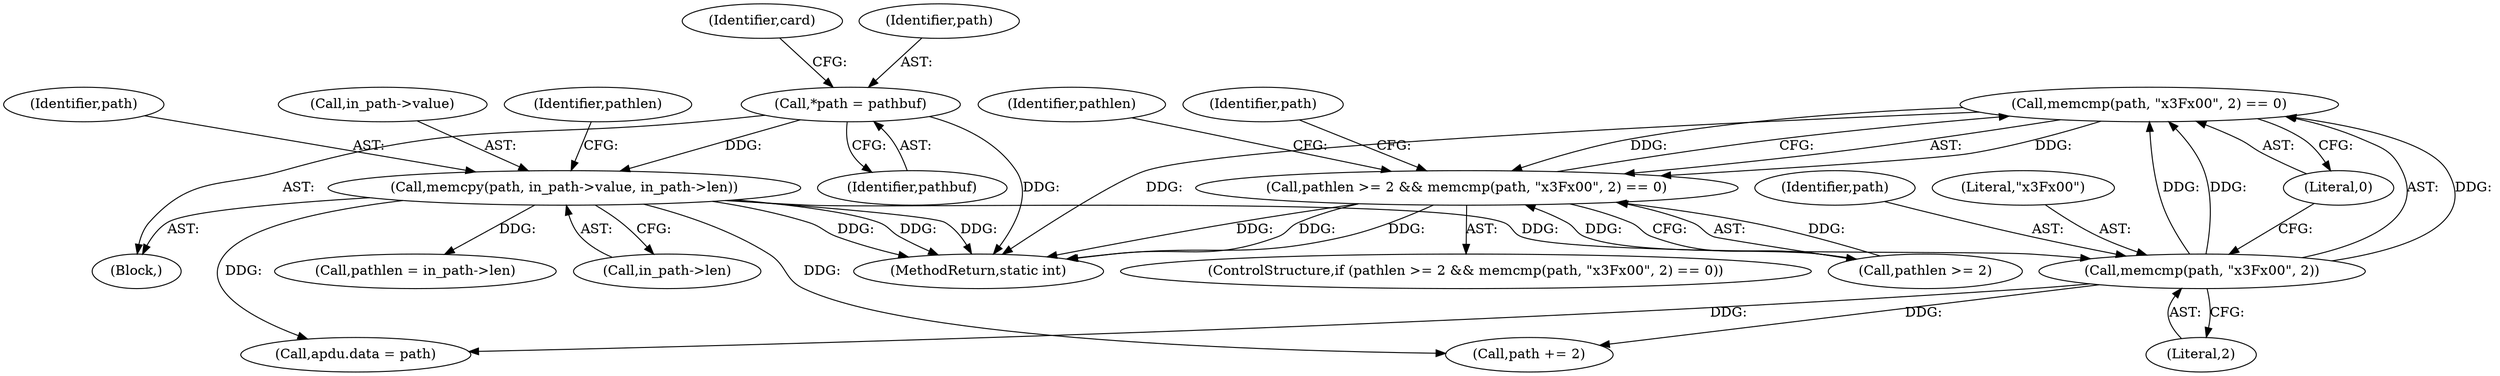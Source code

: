 digraph "0_OpenSC_360e95d45ac4123255a4c796db96337f332160ad#diff-d643a0fa169471dbf2912f4866dc49c5_3@API" {
"1000192" [label="(Call,memcmp(path, \"\x3F\x00\", 2) == 0)"];
"1000193" [label="(Call,memcmp(path, \"\x3F\x00\", 2))"];
"1000134" [label="(Call,memcpy(path, in_path->value, in_path->len))"];
"1000115" [label="(Call,*path = pathbuf)"];
"1000188" [label="(Call,pathlen >= 2 && memcmp(path, \"\x3F\x00\", 2) == 0)"];
"1000187" [label="(ControlStructure,if (pathlen >= 2 && memcmp(path, \"\x3F\x00\", 2) == 0))"];
"1000105" [label="(Block,)"];
"1000192" [label="(Call,memcmp(path, \"\x3F\x00\", 2) == 0)"];
"1000142" [label="(Call,pathlen = in_path->len)"];
"1000193" [label="(Call,memcmp(path, \"\x3F\x00\", 2))"];
"1000115" [label="(Call,*path = pathbuf)"];
"1000189" [label="(Call,pathlen >= 2)"];
"1000244" [label="(Call,apdu.data = path)"];
"1000199" [label="(Call,path += 2)"];
"1000197" [label="(Literal,0)"];
"1000124" [label="(Identifier,card)"];
"1000136" [label="(Call,in_path->value)"];
"1000143" [label="(Identifier,pathlen)"];
"1000116" [label="(Identifier,path)"];
"1000134" [label="(Call,memcpy(path, in_path->value, in_path->len))"];
"1000194" [label="(Identifier,path)"];
"1000117" [label="(Identifier,pathbuf)"];
"1000195" [label="(Literal,\"\x3F\x00\")"];
"1000135" [label="(Identifier,path)"];
"1000196" [label="(Literal,2)"];
"1000600" [label="(MethodReturn,static int)"];
"1000188" [label="(Call,pathlen >= 2 && memcmp(path, \"\x3F\x00\", 2) == 0)"];
"1000207" [label="(Identifier,pathlen)"];
"1000139" [label="(Call,in_path->len)"];
"1000200" [label="(Identifier,path)"];
"1000192" -> "1000188"  [label="AST: "];
"1000192" -> "1000197"  [label="CFG: "];
"1000193" -> "1000192"  [label="AST: "];
"1000197" -> "1000192"  [label="AST: "];
"1000188" -> "1000192"  [label="CFG: "];
"1000192" -> "1000600"  [label="DDG: "];
"1000192" -> "1000188"  [label="DDG: "];
"1000192" -> "1000188"  [label="DDG: "];
"1000193" -> "1000192"  [label="DDG: "];
"1000193" -> "1000192"  [label="DDG: "];
"1000193" -> "1000192"  [label="DDG: "];
"1000193" -> "1000196"  [label="CFG: "];
"1000194" -> "1000193"  [label="AST: "];
"1000195" -> "1000193"  [label="AST: "];
"1000196" -> "1000193"  [label="AST: "];
"1000197" -> "1000193"  [label="CFG: "];
"1000134" -> "1000193"  [label="DDG: "];
"1000193" -> "1000199"  [label="DDG: "];
"1000193" -> "1000244"  [label="DDG: "];
"1000134" -> "1000105"  [label="AST: "];
"1000134" -> "1000139"  [label="CFG: "];
"1000135" -> "1000134"  [label="AST: "];
"1000136" -> "1000134"  [label="AST: "];
"1000139" -> "1000134"  [label="AST: "];
"1000143" -> "1000134"  [label="CFG: "];
"1000134" -> "1000600"  [label="DDG: "];
"1000134" -> "1000600"  [label="DDG: "];
"1000134" -> "1000600"  [label="DDG: "];
"1000115" -> "1000134"  [label="DDG: "];
"1000134" -> "1000142"  [label="DDG: "];
"1000134" -> "1000199"  [label="DDG: "];
"1000134" -> "1000244"  [label="DDG: "];
"1000115" -> "1000105"  [label="AST: "];
"1000115" -> "1000117"  [label="CFG: "];
"1000116" -> "1000115"  [label="AST: "];
"1000117" -> "1000115"  [label="AST: "];
"1000124" -> "1000115"  [label="CFG: "];
"1000115" -> "1000600"  [label="DDG: "];
"1000188" -> "1000187"  [label="AST: "];
"1000188" -> "1000189"  [label="CFG: "];
"1000189" -> "1000188"  [label="AST: "];
"1000200" -> "1000188"  [label="CFG: "];
"1000207" -> "1000188"  [label="CFG: "];
"1000188" -> "1000600"  [label="DDG: "];
"1000188" -> "1000600"  [label="DDG: "];
"1000188" -> "1000600"  [label="DDG: "];
"1000189" -> "1000188"  [label="DDG: "];
"1000189" -> "1000188"  [label="DDG: "];
}
